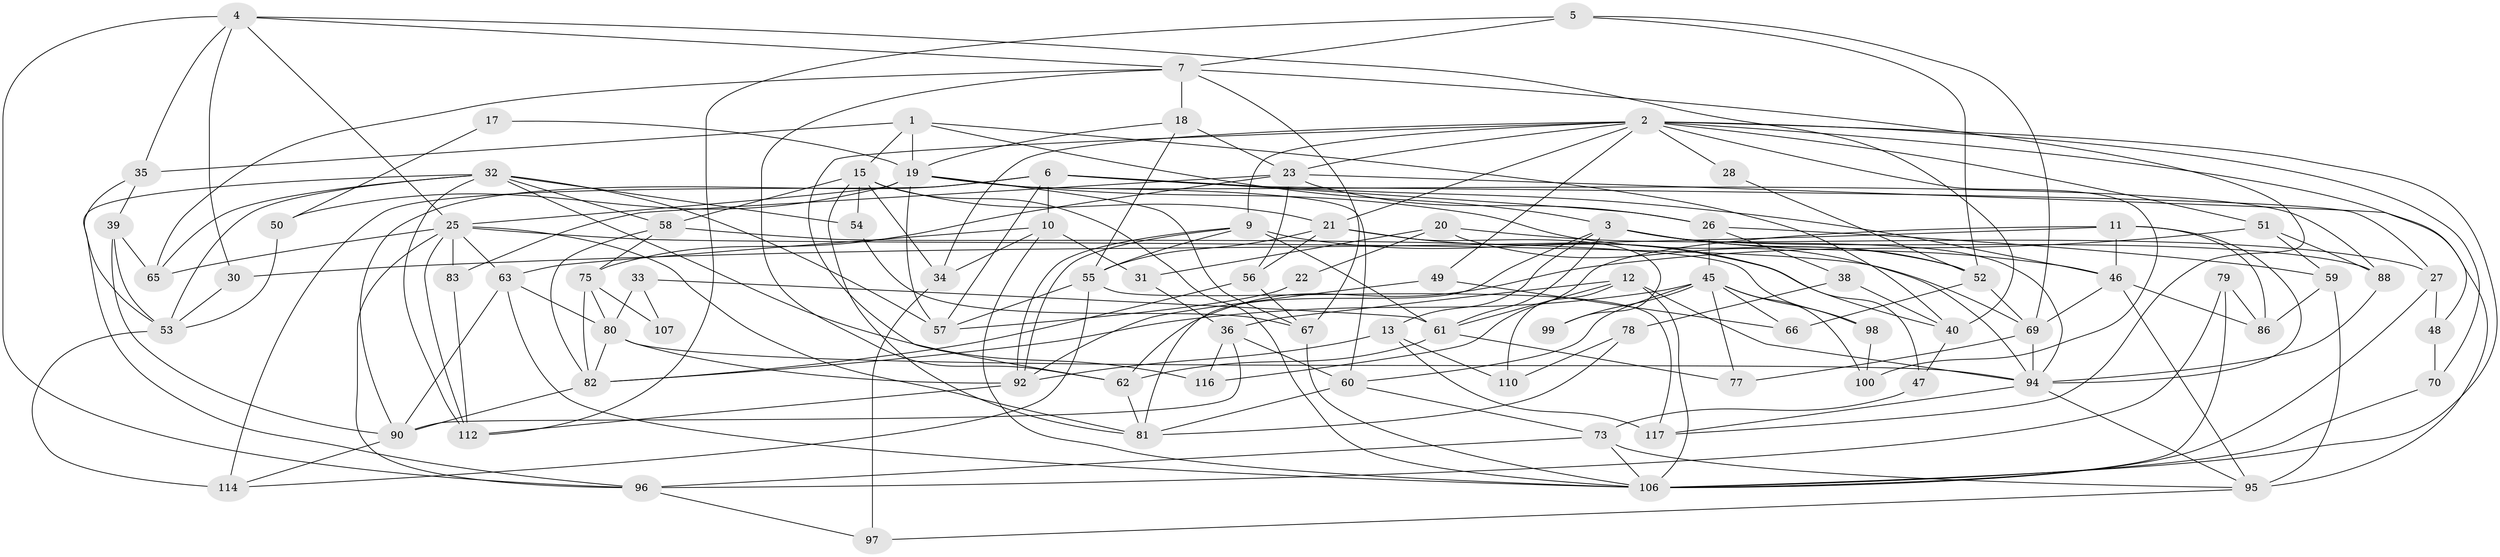 // original degree distribution, {3: 0.29508196721311475, 4: 0.3114754098360656, 2: 0.09016393442622951, 6: 0.09016393442622951, 5: 0.18032786885245902, 7: 0.01639344262295082, 8: 0.01639344262295082}
// Generated by graph-tools (version 1.1) at 2025/18/03/04/25 18:18:40]
// undirected, 85 vertices, 206 edges
graph export_dot {
graph [start="1"]
  node [color=gray90,style=filled];
  1 [super="+113"];
  2 [super="+16+14+104"];
  3 [super="+84"];
  4 [super="+24"];
  5 [super="+8"];
  6 [super="+85"];
  7 [super="+68"];
  9 [super="+43"];
  10;
  11 [super="+37"];
  12 [super="+64"];
  13;
  15 [super="+29"];
  17;
  18;
  19 [super="+71"];
  20;
  21 [super="+115"];
  22;
  23 [super="+111"];
  25 [super="+105"];
  26;
  27;
  28;
  30;
  31;
  32 [super="+41+72"];
  33;
  34;
  35;
  36 [super="+119"];
  38;
  39;
  40 [super="+44"];
  45 [super="+101"];
  46 [super="+89"];
  47;
  48;
  49;
  50;
  51;
  52 [super="+93"];
  53 [super="+76"];
  54;
  55;
  56 [super="+74"];
  57;
  58;
  59;
  60 [super="+103"];
  61;
  62;
  63;
  65;
  66;
  67;
  69;
  70;
  73 [super="+122"];
  75 [super="+102"];
  77;
  78;
  79;
  80;
  81 [super="+91"];
  82;
  83;
  86;
  88;
  90;
  92 [super="+120"];
  94 [super="+108"];
  95;
  96;
  97;
  98;
  99;
  100;
  106 [super="+109"];
  107;
  110;
  112;
  114;
  116;
  117;
  1 -- 35;
  1 -- 40;
  1 -- 19;
  1 -- 15;
  1 -- 3;
  2 -- 34;
  2 -- 48;
  2 -- 100;
  2 -- 49;
  2 -- 23;
  2 -- 28;
  2 -- 9;
  2 -- 70;
  2 -- 51;
  2 -- 62;
  2 -- 21;
  2 -- 106;
  3 -- 88;
  3 -- 52;
  3 -- 13;
  3 -- 61;
  3 -- 94;
  3 -- 46;
  3 -- 81;
  4 -- 25;
  4 -- 96;
  4 -- 35;
  4 -- 7;
  4 -- 40;
  4 -- 30;
  5 -- 112;
  5 -- 52;
  5 -- 69;
  5 -- 7;
  6 -- 27;
  6 -- 57;
  6 -- 90;
  6 -- 114;
  6 -- 46;
  6 -- 10;
  6 -- 26;
  7 -- 67;
  7 -- 65;
  7 -- 18;
  7 -- 117;
  7 -- 62;
  9 -- 92;
  9 -- 92;
  9 -- 61;
  9 -- 40;
  9 -- 55;
  10 -- 63;
  10 -- 31;
  10 -- 34;
  10 -- 106;
  11 -- 30;
  11 -- 86 [weight=2];
  11 -- 116;
  11 -- 94;
  11 -- 46;
  12 -- 61;
  12 -- 110;
  12 -- 94;
  12 -- 106;
  12 -- 36;
  13 -- 117;
  13 -- 110;
  13 -- 92;
  15 -- 34;
  15 -- 54;
  15 -- 81;
  15 -- 21;
  15 -- 58;
  15 -- 106;
  17 -- 50;
  17 -- 19;
  18 -- 55;
  18 -- 19;
  18 -- 23;
  19 -- 57;
  19 -- 88;
  19 -- 50;
  19 -- 67;
  19 -- 52;
  19 -- 25;
  19 -- 60;
  20 -- 31;
  20 -- 27;
  20 -- 22;
  20 -- 94;
  21 -- 99;
  21 -- 55;
  21 -- 47;
  21 -- 56;
  22 -- 57;
  23 -- 95;
  23 -- 26;
  23 -- 83;
  23 -- 75;
  23 -- 56;
  25 -- 63;
  25 -- 65;
  25 -- 112;
  25 -- 96;
  25 -- 83;
  25 -- 69;
  25 -- 81;
  26 -- 59;
  26 -- 38;
  26 -- 45;
  27 -- 106;
  27 -- 48;
  28 -- 52;
  30 -- 53;
  31 -- 36;
  32 -- 96;
  32 -- 54;
  32 -- 65;
  32 -- 116;
  32 -- 53;
  32 -- 57;
  32 -- 58;
  32 -- 112;
  33 -- 61;
  33 -- 80;
  33 -- 107;
  34 -- 97;
  35 -- 39;
  35 -- 53;
  36 -- 116;
  36 -- 90;
  36 -- 60;
  38 -- 78;
  38 -- 40;
  39 -- 65;
  39 -- 53;
  39 -- 90;
  40 -- 47;
  45 -- 66;
  45 -- 82;
  45 -- 77;
  45 -- 98;
  45 -- 99;
  45 -- 100;
  45 -- 60;
  46 -- 95;
  46 -- 69;
  46 -- 86;
  47 -- 73;
  48 -- 70;
  49 -- 66;
  49 -- 92;
  50 -- 53;
  51 -- 88;
  51 -- 59;
  51 -- 62;
  52 -- 69;
  52 -- 66;
  53 -- 114;
  54 -- 67;
  55 -- 57;
  55 -- 114;
  55 -- 117;
  56 -- 82;
  56 -- 67;
  58 -- 82;
  58 -- 98;
  58 -- 75;
  59 -- 86;
  59 -- 95;
  60 -- 73;
  60 -- 81;
  61 -- 77;
  61 -- 62;
  62 -- 81;
  63 -- 90;
  63 -- 80;
  63 -- 106;
  67 -- 106;
  69 -- 94;
  69 -- 77;
  70 -- 106;
  73 -- 96;
  73 -- 95;
  73 -- 106;
  75 -- 82;
  75 -- 80;
  75 -- 107;
  78 -- 81;
  78 -- 110;
  79 -- 86;
  79 -- 96;
  79 -- 106;
  80 -- 82;
  80 -- 94;
  80 -- 92;
  82 -- 90;
  83 -- 112;
  88 -- 94;
  90 -- 114;
  92 -- 112;
  94 -- 95;
  94 -- 117;
  95 -- 97;
  96 -- 97;
  98 -- 100;
}
